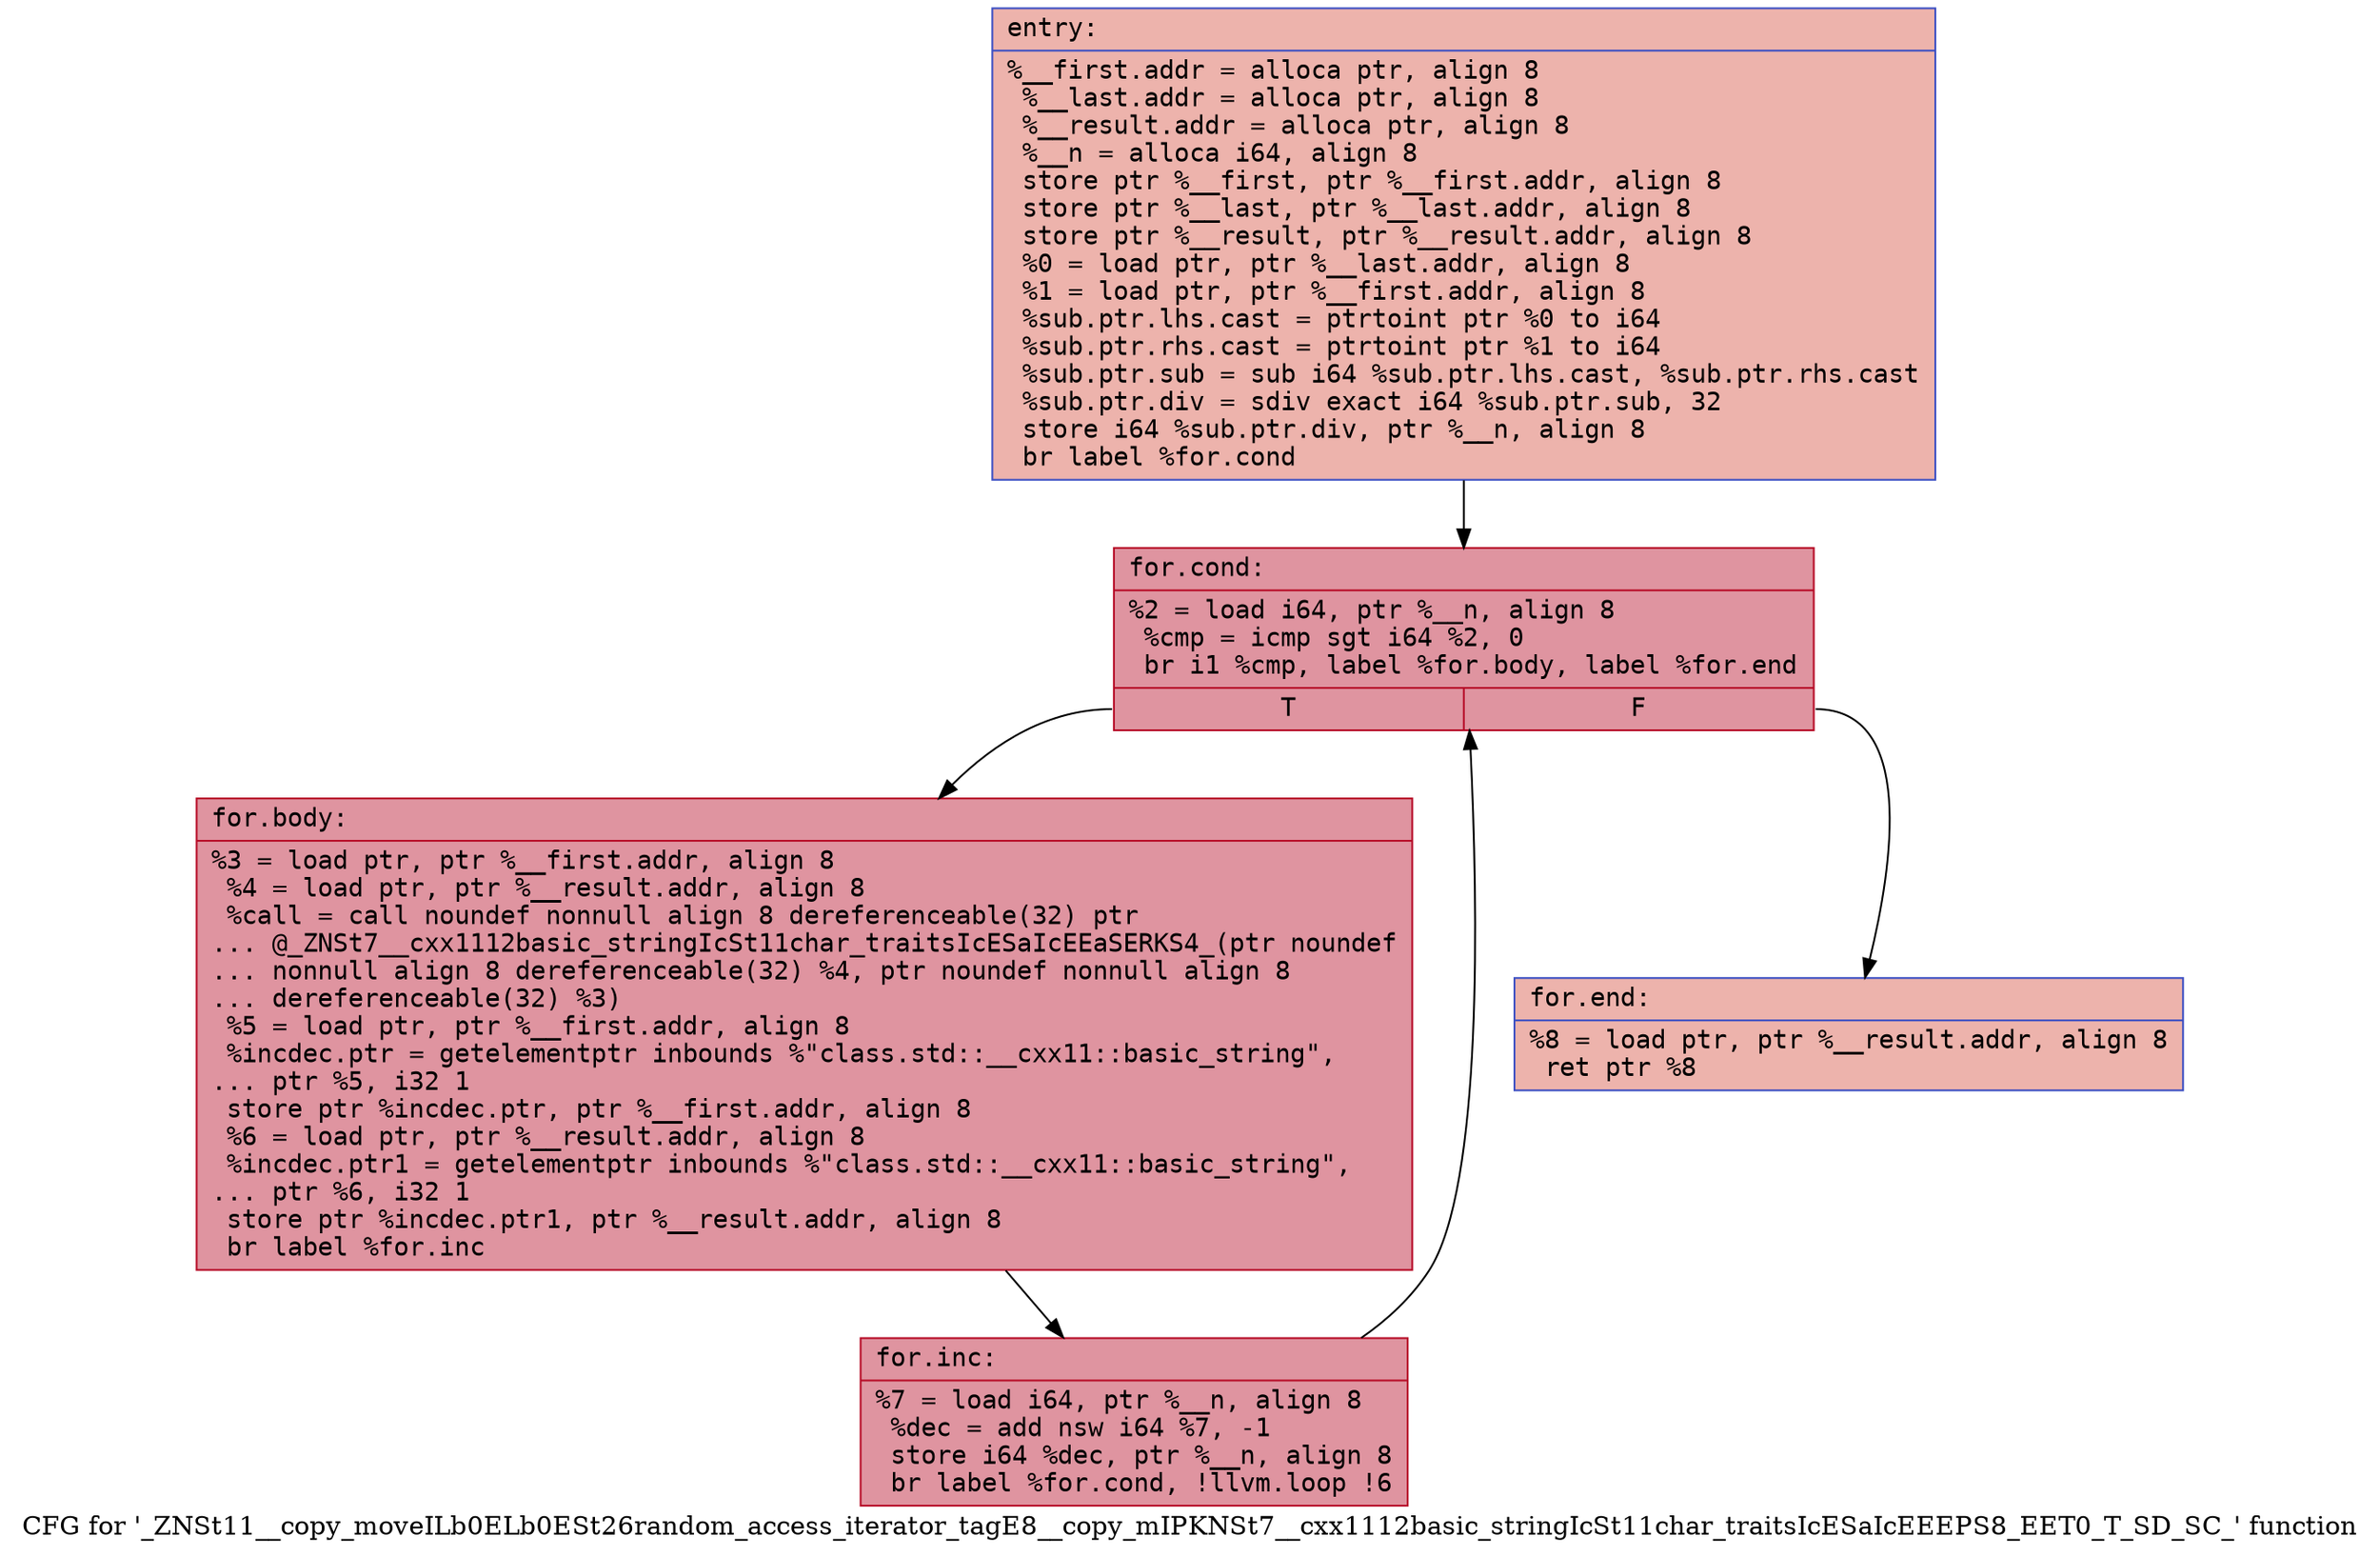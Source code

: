 digraph "CFG for '_ZNSt11__copy_moveILb0ELb0ESt26random_access_iterator_tagE8__copy_mIPKNSt7__cxx1112basic_stringIcSt11char_traitsIcESaIcEEEPS8_EET0_T_SD_SC_' function" {
	label="CFG for '_ZNSt11__copy_moveILb0ELb0ESt26random_access_iterator_tagE8__copy_mIPKNSt7__cxx1112basic_stringIcSt11char_traitsIcESaIcEEEPS8_EET0_T_SD_SC_' function";

	Node0x562c264310d0 [shape=record,color="#3d50c3ff", style=filled, fillcolor="#d6524470" fontname="Courier",label="{entry:\l|  %__first.addr = alloca ptr, align 8\l  %__last.addr = alloca ptr, align 8\l  %__result.addr = alloca ptr, align 8\l  %__n = alloca i64, align 8\l  store ptr %__first, ptr %__first.addr, align 8\l  store ptr %__last, ptr %__last.addr, align 8\l  store ptr %__result, ptr %__result.addr, align 8\l  %0 = load ptr, ptr %__last.addr, align 8\l  %1 = load ptr, ptr %__first.addr, align 8\l  %sub.ptr.lhs.cast = ptrtoint ptr %0 to i64\l  %sub.ptr.rhs.cast = ptrtoint ptr %1 to i64\l  %sub.ptr.sub = sub i64 %sub.ptr.lhs.cast, %sub.ptr.rhs.cast\l  %sub.ptr.div = sdiv exact i64 %sub.ptr.sub, 32\l  store i64 %sub.ptr.div, ptr %__n, align 8\l  br label %for.cond\l}"];
	Node0x562c264310d0 -> Node0x562c264317b0[tooltip="entry -> for.cond\nProbability 100.00%" ];
	Node0x562c264317b0 [shape=record,color="#b70d28ff", style=filled, fillcolor="#b70d2870" fontname="Courier",label="{for.cond:\l|  %2 = load i64, ptr %__n, align 8\l  %cmp = icmp sgt i64 %2, 0\l  br i1 %cmp, label %for.body, label %for.end\l|{<s0>T|<s1>F}}"];
	Node0x562c264317b0:s0 -> Node0x562c26431b70[tooltip="for.cond -> for.body\nProbability 96.88%" ];
	Node0x562c264317b0:s1 -> Node0x562c26431bc0[tooltip="for.cond -> for.end\nProbability 3.12%" ];
	Node0x562c26431b70 [shape=record,color="#b70d28ff", style=filled, fillcolor="#b70d2870" fontname="Courier",label="{for.body:\l|  %3 = load ptr, ptr %__first.addr, align 8\l  %4 = load ptr, ptr %__result.addr, align 8\l  %call = call noundef nonnull align 8 dereferenceable(32) ptr\l... @_ZNSt7__cxx1112basic_stringIcSt11char_traitsIcESaIcEEaSERKS4_(ptr noundef\l... nonnull align 8 dereferenceable(32) %4, ptr noundef nonnull align 8\l... dereferenceable(32) %3)\l  %5 = load ptr, ptr %__first.addr, align 8\l  %incdec.ptr = getelementptr inbounds %\"class.std::__cxx11::basic_string\",\l... ptr %5, i32 1\l  store ptr %incdec.ptr, ptr %__first.addr, align 8\l  %6 = load ptr, ptr %__result.addr, align 8\l  %incdec.ptr1 = getelementptr inbounds %\"class.std::__cxx11::basic_string\",\l... ptr %6, i32 1\l  store ptr %incdec.ptr1, ptr %__result.addr, align 8\l  br label %for.inc\l}"];
	Node0x562c26431b70 -> Node0x562c26431de0[tooltip="for.body -> for.inc\nProbability 100.00%" ];
	Node0x562c26431de0 [shape=record,color="#b70d28ff", style=filled, fillcolor="#b70d2870" fontname="Courier",label="{for.inc:\l|  %7 = load i64, ptr %__n, align 8\l  %dec = add nsw i64 %7, -1\l  store i64 %dec, ptr %__n, align 8\l  br label %for.cond, !llvm.loop !6\l}"];
	Node0x562c26431de0 -> Node0x562c264317b0[tooltip="for.inc -> for.cond\nProbability 100.00%" ];
	Node0x562c26431bc0 [shape=record,color="#3d50c3ff", style=filled, fillcolor="#d6524470" fontname="Courier",label="{for.end:\l|  %8 = load ptr, ptr %__result.addr, align 8\l  ret ptr %8\l}"];
}

